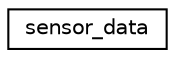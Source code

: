 digraph "Graphical Class Hierarchy"
{
 // INTERACTIVE_SVG=YES
 // LATEX_PDF_SIZE
  edge [fontname="Helvetica",fontsize="10",labelfontname="Helvetica",labelfontsize="10"];
  node [fontname="Helvetica",fontsize="10",shape=record];
  rankdir="LR";
  Node0 [label="sensor_data",height=0.2,width=0.4,color="black", fillcolor="white", style="filled",URL="$structsensor__data.html",tooltip=" "];
}
